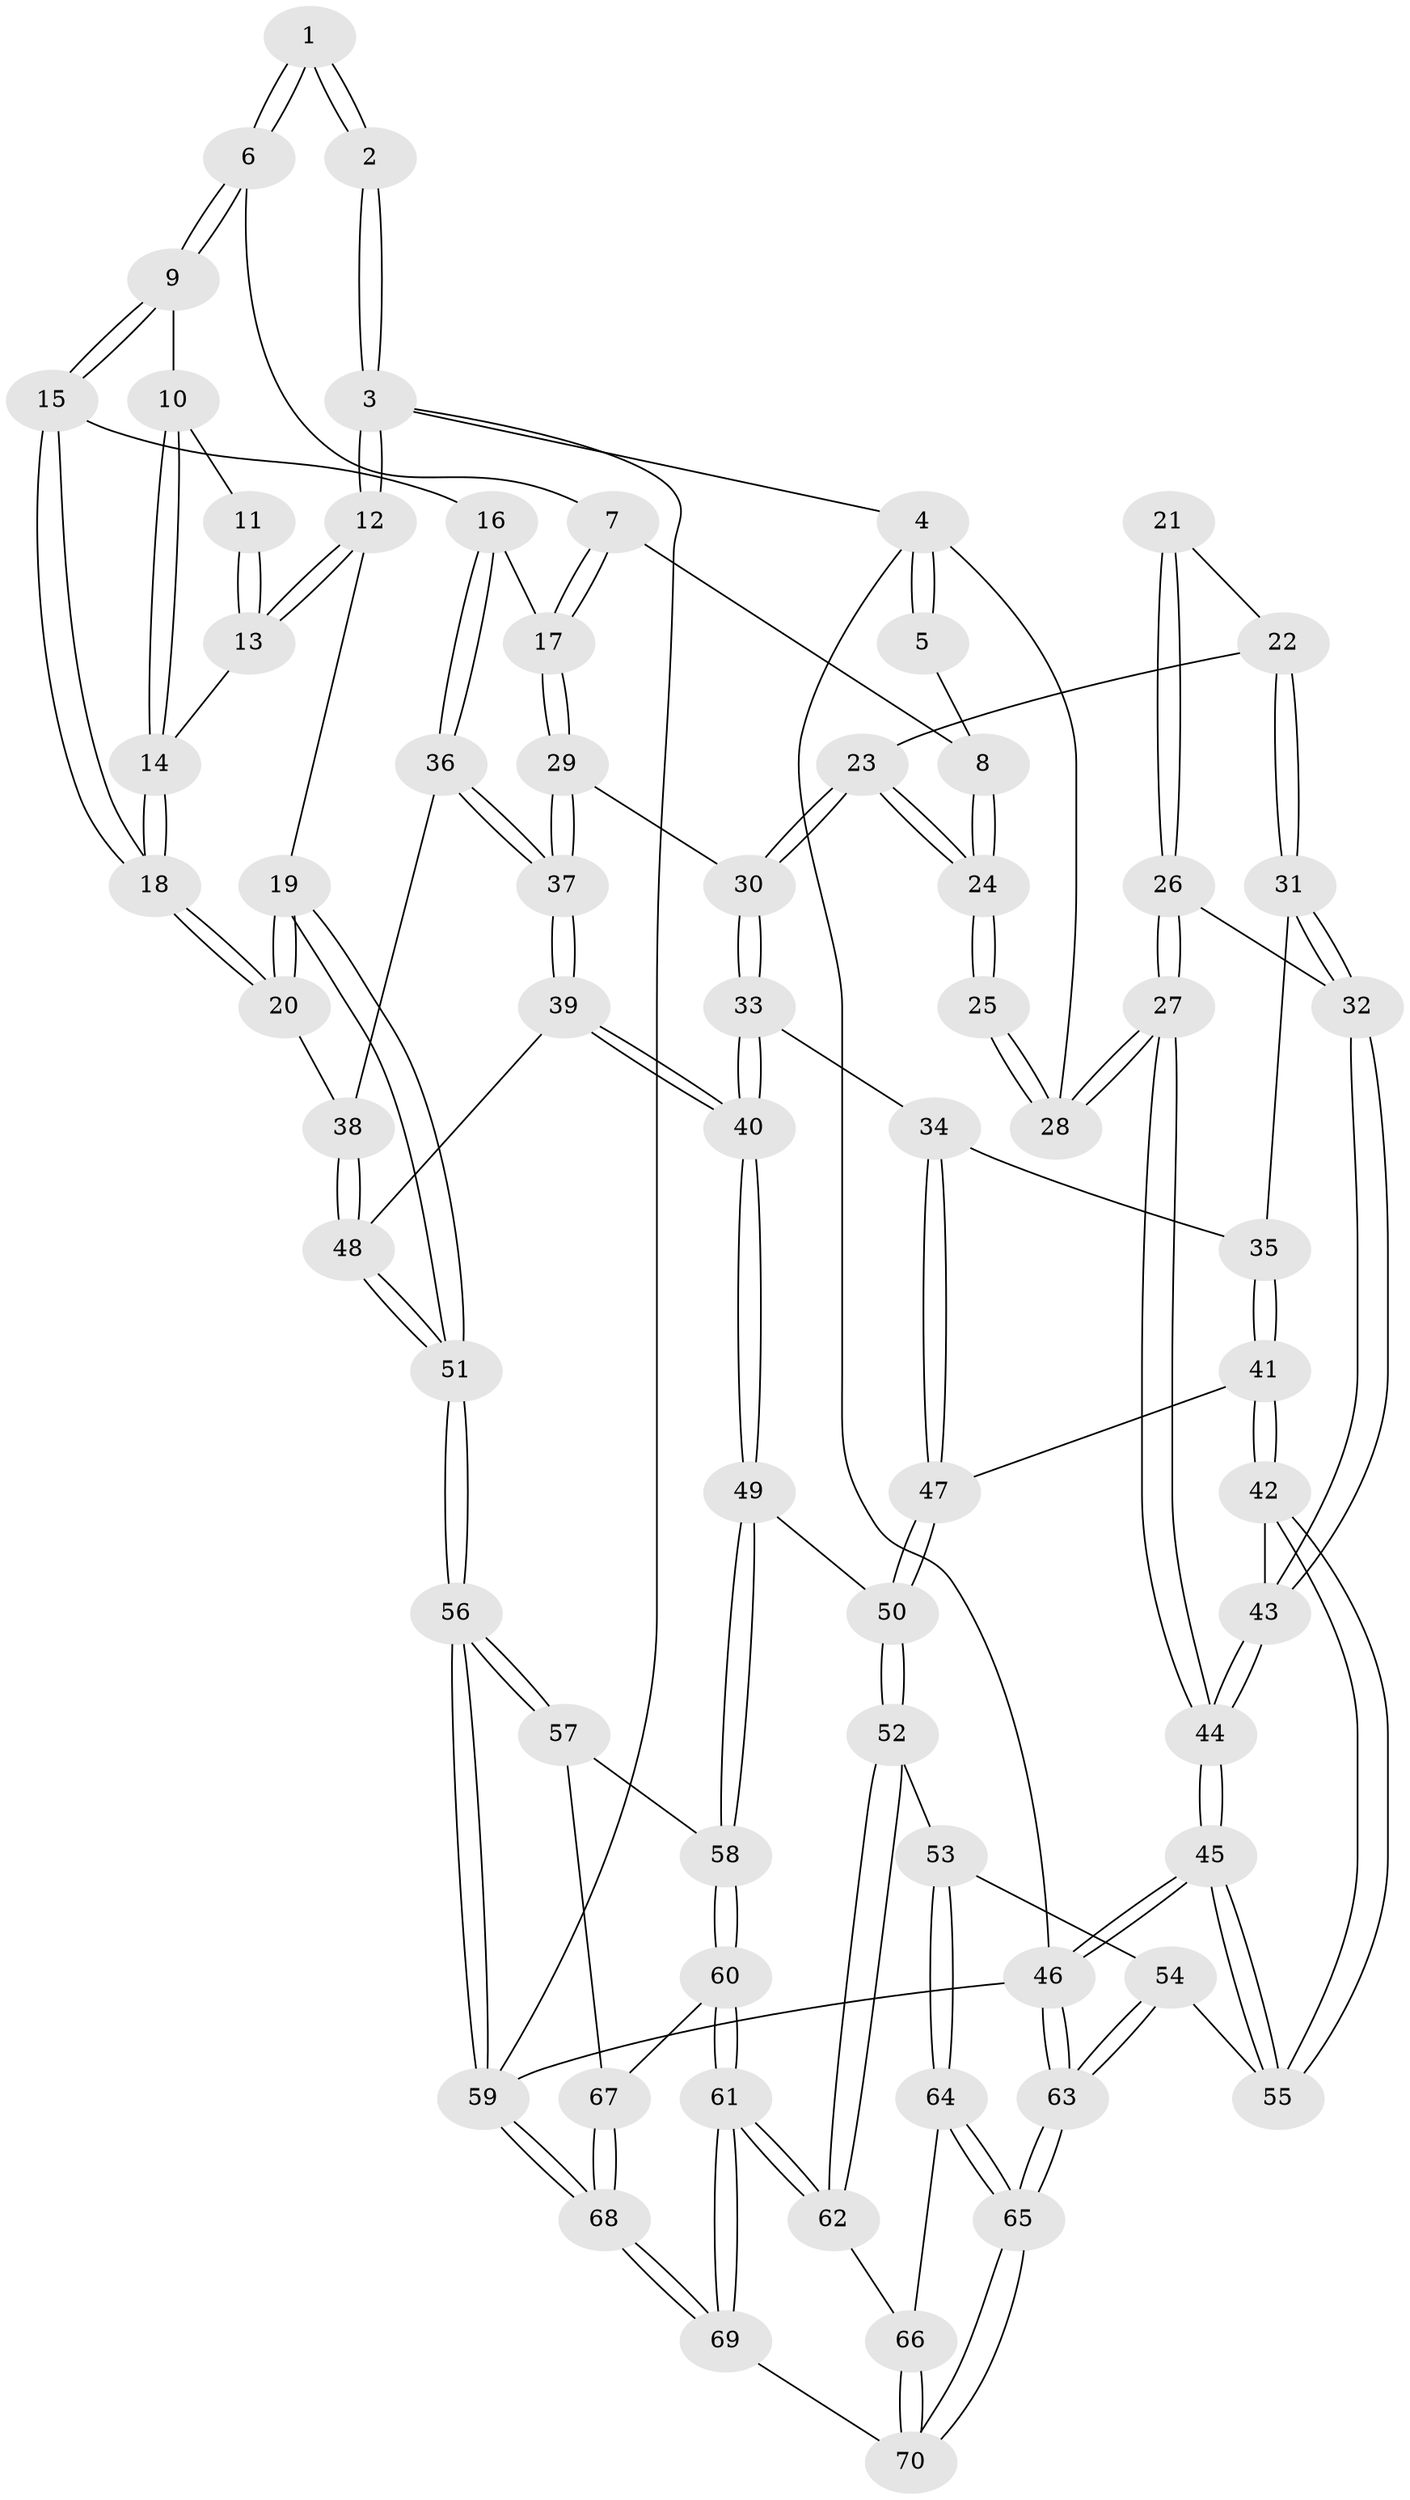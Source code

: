 // Generated by graph-tools (version 1.1) at 2025/51/03/09/25 03:51:10]
// undirected, 70 vertices, 172 edges
graph export_dot {
graph [start="1"]
  node [color=gray90,style=filled];
  1 [pos="+0.5698223286304401+0"];
  2 [pos="+1+0"];
  3 [pos="+1+0"];
  4 [pos="+0+0"];
  5 [pos="+0.23538005520387636+0"];
  6 [pos="+0.607298837548758+0.011686461103736842"];
  7 [pos="+0.5848817641699046+0.0515367554371625"];
  8 [pos="+0.3868541056391282+0.24585079625466602"];
  9 [pos="+0.7044186545764395+0.09629440993217148"];
  10 [pos="+0.7755423150197587+0.09159679920263843"];
  11 [pos="+0.8301918612068416+0.07578131148019628"];
  12 [pos="+1+0"];
  13 [pos="+0.9658445077676425+0.1174833809464656"];
  14 [pos="+0.911756968259289+0.19396363270353986"];
  15 [pos="+0.7698071112441071+0.2950345293581013"];
  16 [pos="+0.6715188655059809+0.3245992752258691"];
  17 [pos="+0.5855369660012096+0.3190666827882013"];
  18 [pos="+0.8565339128935284+0.343145854693834"];
  19 [pos="+1+0.5287122185270903"];
  20 [pos="+0.8853312610614572+0.3846307610554368"];
  21 [pos="+0.23181452600962887+0.32149979027672226"];
  22 [pos="+0.31890028376716734+0.323555505893935"];
  23 [pos="+0.3899722697998891+0.27285362661494617"];
  24 [pos="+0.38634661062233633+0.24725108424311382"];
  25 [pos="+0.17340931154379857+0.17665979950426708"];
  26 [pos="+0.14052512235834091+0.375256508118631"];
  27 [pos="+0+0.22053683878855662"];
  28 [pos="+0+0"];
  29 [pos="+0.5546194357696004+0.3345984313490624"];
  30 [pos="+0.43993397594281+0.3248143171305562"];
  31 [pos="+0.27899727158084703+0.4195954486971017"];
  32 [pos="+0.1808954655970134+0.4299855683812158"];
  33 [pos="+0.42626450801158533+0.44979096821471315"];
  34 [pos="+0.35282899797961437+0.46616619922680663"];
  35 [pos="+0.2902571718510136+0.4367960886185212"];
  36 [pos="+0.6574679333554999+0.44037636706785066"];
  37 [pos="+0.5871158064146994+0.513885630190497"];
  38 [pos="+0.7507767450095117+0.458368448770119"];
  39 [pos="+0.5681354069937478+0.5992567936707054"];
  40 [pos="+0.526857253009815+0.6308107738415862"];
  41 [pos="+0.25166522165533095+0.5788511263841913"];
  42 [pos="+0.20373964254850058+0.5813146179014589"];
  43 [pos="+0.17510612292868352+0.5312618057154139"];
  44 [pos="+0+0.46606836196227597"];
  45 [pos="+0+0.641360629194689"];
  46 [pos="+0+1"];
  47 [pos="+0.296892042866274+0.5898517284461708"];
  48 [pos="+0.6437923952090504+0.5893996402252877"];
  49 [pos="+0.5161852799634141+0.6520582435909446"];
  50 [pos="+0.4193442723362132+0.6682135317643684"];
  51 [pos="+1+0.6851292089039329"];
  52 [pos="+0.3112132828158652+0.7843314819542453"];
  53 [pos="+0.20271991876704312+0.7782054031935015"];
  54 [pos="+0.17994953562567584+0.7677375742814647"];
  55 [pos="+0.13599049976737346+0.6813756147863763"];
  56 [pos="+1+1"];
  57 [pos="+0.6601792591817534+0.7920033276511645"];
  58 [pos="+0.522932260586823+0.6668761622428421"];
  59 [pos="+1+1"];
  60 [pos="+0.4834865273171952+0.8879379434026959"];
  61 [pos="+0.46236782865709397+0.9213971933249956"];
  62 [pos="+0.34078223488184267+0.8804907196491978"];
  63 [pos="+0+1"];
  64 [pos="+0.20841469216265923+0.8970876328273076"];
  65 [pos="+0.011488419352564097+1"];
  66 [pos="+0.3224179610731012+0.9058746962435417"];
  67 [pos="+0.5680420598073249+0.8887864939929334"];
  68 [pos="+0.9184616319907148+1"];
  69 [pos="+0.5240673694223758+1"];
  70 [pos="+0.18769217940379146+1"];
  1 -- 2;
  1 -- 2;
  1 -- 6;
  1 -- 6;
  2 -- 3;
  2 -- 3;
  3 -- 4;
  3 -- 12;
  3 -- 12;
  3 -- 59;
  4 -- 5;
  4 -- 5;
  4 -- 28;
  4 -- 46;
  5 -- 8;
  6 -- 7;
  6 -- 9;
  6 -- 9;
  7 -- 8;
  7 -- 17;
  7 -- 17;
  8 -- 24;
  8 -- 24;
  9 -- 10;
  9 -- 15;
  9 -- 15;
  10 -- 11;
  10 -- 14;
  10 -- 14;
  11 -- 13;
  11 -- 13;
  12 -- 13;
  12 -- 13;
  12 -- 19;
  13 -- 14;
  14 -- 18;
  14 -- 18;
  15 -- 16;
  15 -- 18;
  15 -- 18;
  16 -- 17;
  16 -- 36;
  16 -- 36;
  17 -- 29;
  17 -- 29;
  18 -- 20;
  18 -- 20;
  19 -- 20;
  19 -- 20;
  19 -- 51;
  19 -- 51;
  20 -- 38;
  21 -- 22;
  21 -- 26;
  21 -- 26;
  22 -- 23;
  22 -- 31;
  22 -- 31;
  23 -- 24;
  23 -- 24;
  23 -- 30;
  23 -- 30;
  24 -- 25;
  24 -- 25;
  25 -- 28;
  25 -- 28;
  26 -- 27;
  26 -- 27;
  26 -- 32;
  27 -- 28;
  27 -- 28;
  27 -- 44;
  27 -- 44;
  29 -- 30;
  29 -- 37;
  29 -- 37;
  30 -- 33;
  30 -- 33;
  31 -- 32;
  31 -- 32;
  31 -- 35;
  32 -- 43;
  32 -- 43;
  33 -- 34;
  33 -- 40;
  33 -- 40;
  34 -- 35;
  34 -- 47;
  34 -- 47;
  35 -- 41;
  35 -- 41;
  36 -- 37;
  36 -- 37;
  36 -- 38;
  37 -- 39;
  37 -- 39;
  38 -- 48;
  38 -- 48;
  39 -- 40;
  39 -- 40;
  39 -- 48;
  40 -- 49;
  40 -- 49;
  41 -- 42;
  41 -- 42;
  41 -- 47;
  42 -- 43;
  42 -- 55;
  42 -- 55;
  43 -- 44;
  43 -- 44;
  44 -- 45;
  44 -- 45;
  45 -- 46;
  45 -- 46;
  45 -- 55;
  45 -- 55;
  46 -- 63;
  46 -- 63;
  46 -- 59;
  47 -- 50;
  47 -- 50;
  48 -- 51;
  48 -- 51;
  49 -- 50;
  49 -- 58;
  49 -- 58;
  50 -- 52;
  50 -- 52;
  51 -- 56;
  51 -- 56;
  52 -- 53;
  52 -- 62;
  52 -- 62;
  53 -- 54;
  53 -- 64;
  53 -- 64;
  54 -- 55;
  54 -- 63;
  54 -- 63;
  56 -- 57;
  56 -- 57;
  56 -- 59;
  56 -- 59;
  57 -- 58;
  57 -- 67;
  58 -- 60;
  58 -- 60;
  59 -- 68;
  59 -- 68;
  60 -- 61;
  60 -- 61;
  60 -- 67;
  61 -- 62;
  61 -- 62;
  61 -- 69;
  61 -- 69;
  62 -- 66;
  63 -- 65;
  63 -- 65;
  64 -- 65;
  64 -- 65;
  64 -- 66;
  65 -- 70;
  65 -- 70;
  66 -- 70;
  66 -- 70;
  67 -- 68;
  67 -- 68;
  68 -- 69;
  68 -- 69;
  69 -- 70;
}

